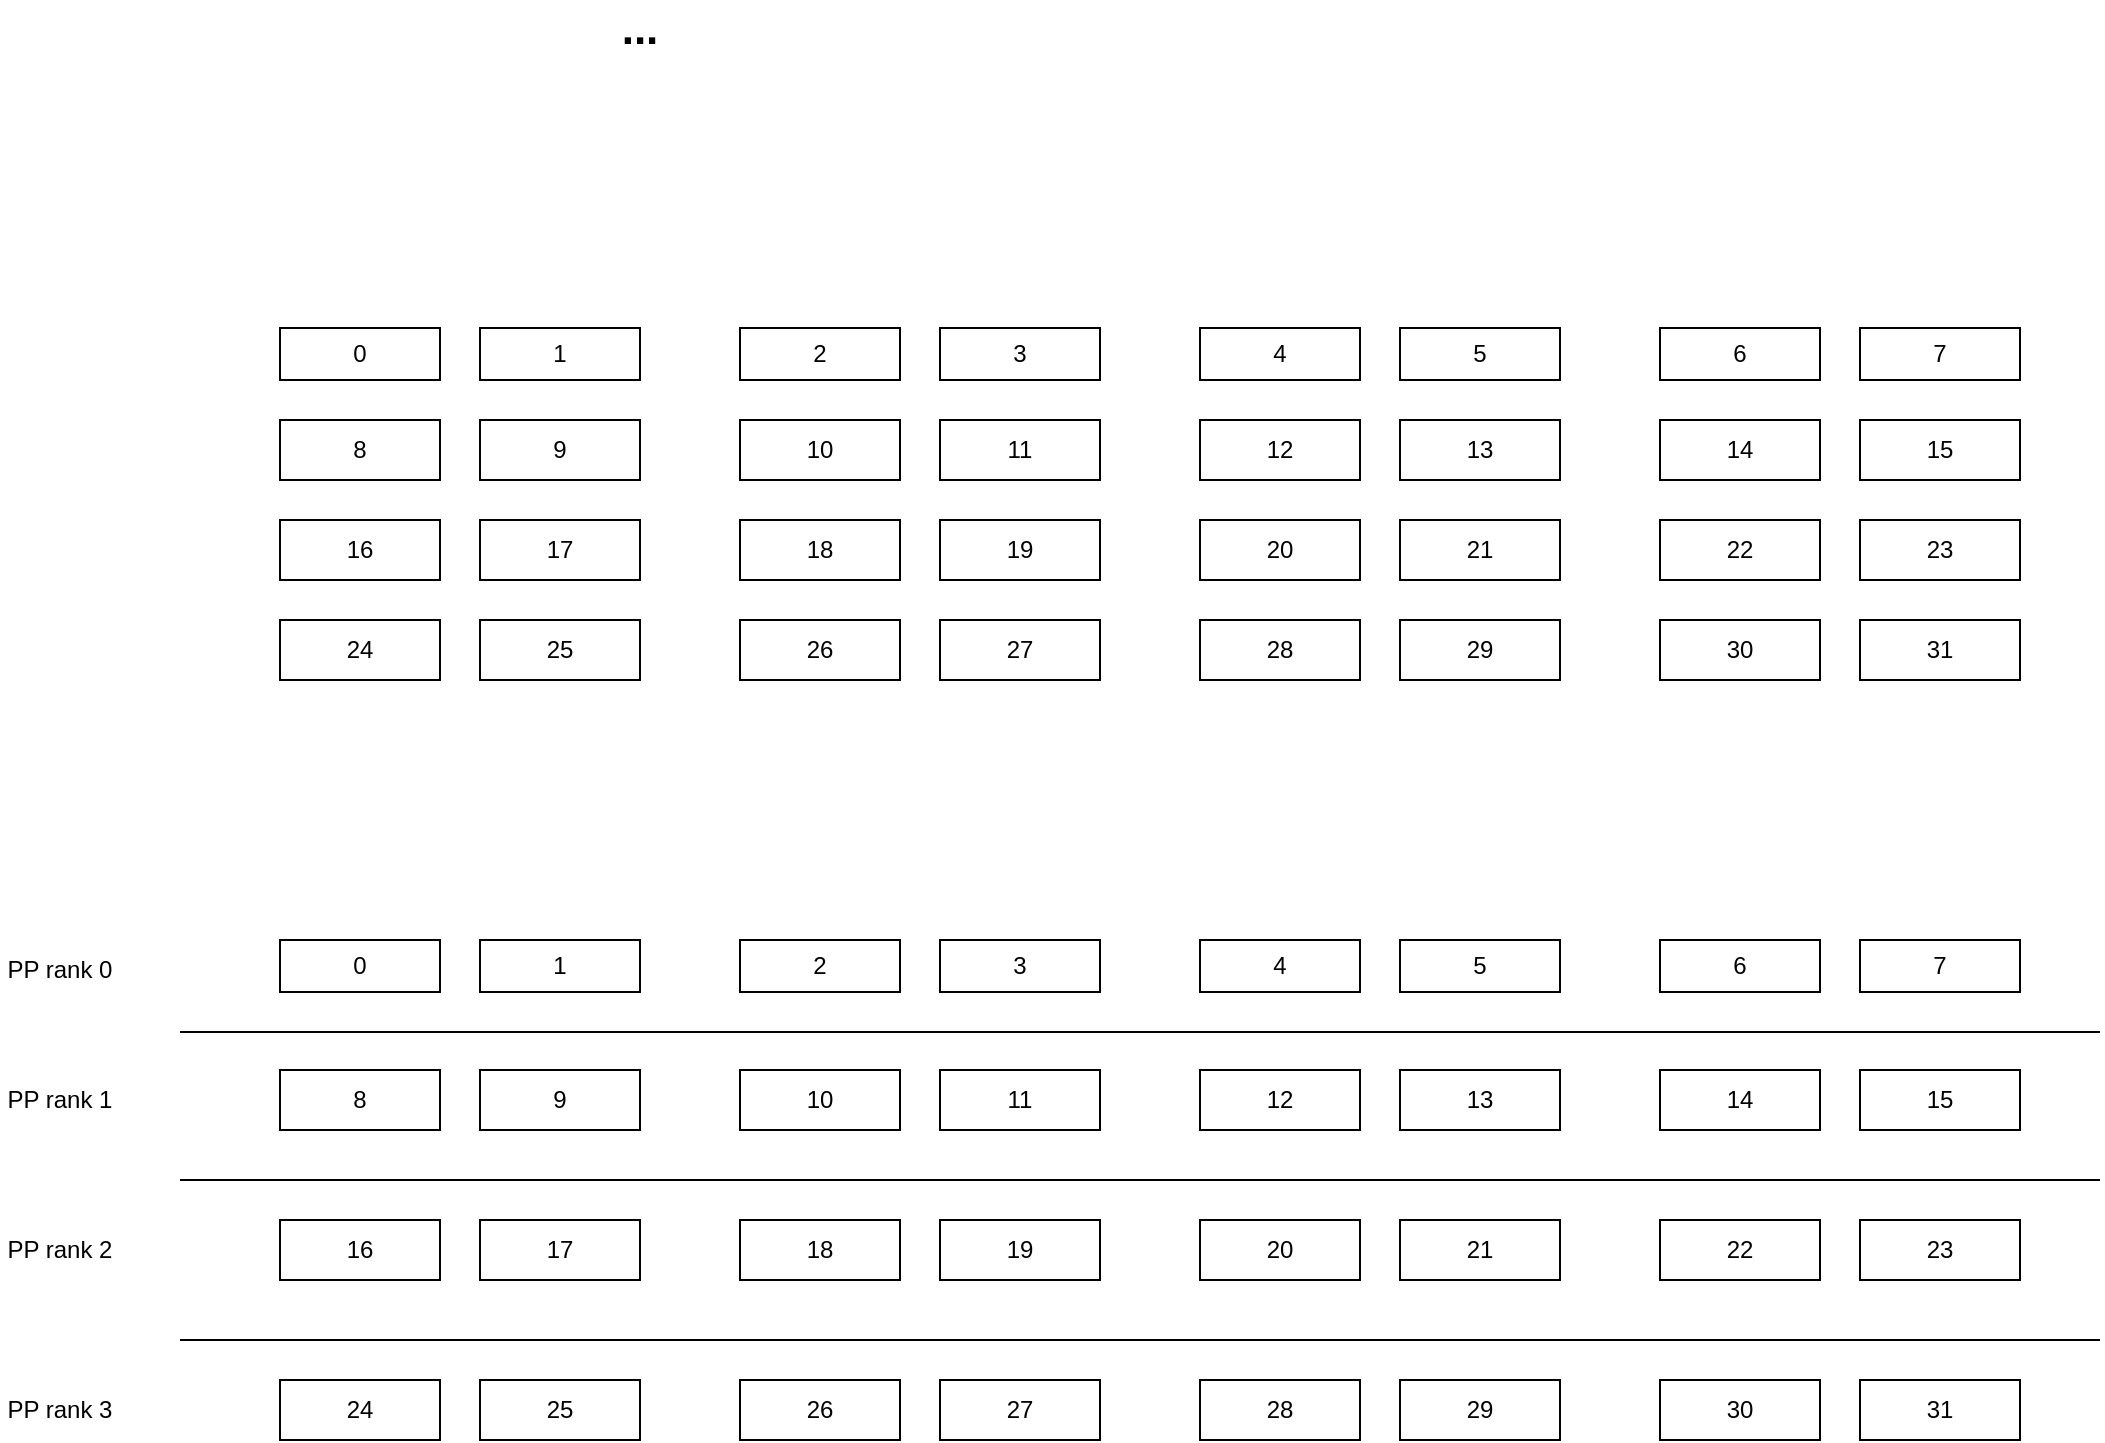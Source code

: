 <mxfile version="24.8.6">
  <diagram name="第 1 页" id="Zi4GGk7Z16Iysc7HUJtp">
    <mxGraphModel dx="1325" dy="712" grid="1" gridSize="10" guides="1" tooltips="1" connect="1" arrows="1" fold="1" page="1" pageScale="1" pageWidth="827" pageHeight="1169" math="0" shadow="0">
      <root>
        <mxCell id="0" />
        <mxCell id="1" parent="0" />
        <mxCell id="FVHX1fdU4rRc8w0IeoZv-3" value="0" style="rounded=0;whiteSpace=wrap;html=1;" vertex="1" parent="1">
          <mxGeometry x="180" y="214" width="80" height="26" as="geometry" />
        </mxCell>
        <mxCell id="FVHX1fdU4rRc8w0IeoZv-4" value="8" style="rounded=0;whiteSpace=wrap;html=1;" vertex="1" parent="1">
          <mxGeometry x="180" y="260" width="80" height="30" as="geometry" />
        </mxCell>
        <mxCell id="FVHX1fdU4rRc8w0IeoZv-5" value="16" style="rounded=0;whiteSpace=wrap;html=1;" vertex="1" parent="1">
          <mxGeometry x="180" y="310" width="80" height="30" as="geometry" />
        </mxCell>
        <mxCell id="FVHX1fdU4rRc8w0IeoZv-6" value="24" style="rounded=0;whiteSpace=wrap;html=1;" vertex="1" parent="1">
          <mxGeometry x="180" y="360" width="80" height="30" as="geometry" />
        </mxCell>
        <mxCell id="FVHX1fdU4rRc8w0IeoZv-8" value="1" style="rounded=0;whiteSpace=wrap;html=1;" vertex="1" parent="1">
          <mxGeometry x="280" y="214" width="80" height="26" as="geometry" />
        </mxCell>
        <mxCell id="FVHX1fdU4rRc8w0IeoZv-9" value="9" style="rounded=0;whiteSpace=wrap;html=1;" vertex="1" parent="1">
          <mxGeometry x="280" y="260" width="80" height="30" as="geometry" />
        </mxCell>
        <mxCell id="FVHX1fdU4rRc8w0IeoZv-10" value="17" style="rounded=0;whiteSpace=wrap;html=1;" vertex="1" parent="1">
          <mxGeometry x="280" y="310" width="80" height="30" as="geometry" />
        </mxCell>
        <mxCell id="FVHX1fdU4rRc8w0IeoZv-11" value="25" style="rounded=0;whiteSpace=wrap;html=1;" vertex="1" parent="1">
          <mxGeometry x="280" y="360" width="80" height="30" as="geometry" />
        </mxCell>
        <mxCell id="FVHX1fdU4rRc8w0IeoZv-52" value="&lt;font style=&quot;font-size: 22px;&quot;&gt;...&lt;/font&gt;" style="text;html=1;align=center;verticalAlign=middle;whiteSpace=wrap;rounded=0;fontStyle=1" vertex="1" parent="1">
          <mxGeometry x="330" y="50" width="60" height="30" as="geometry" />
        </mxCell>
        <mxCell id="FVHX1fdU4rRc8w0IeoZv-58" value="PP rank 0" style="text;html=1;align=center;verticalAlign=middle;whiteSpace=wrap;rounded=0;" vertex="1" parent="1">
          <mxGeometry x="40" y="520" width="60" height="30" as="geometry" />
        </mxCell>
        <mxCell id="FVHX1fdU4rRc8w0IeoZv-59" value="PP rank 1" style="text;html=1;align=center;verticalAlign=middle;whiteSpace=wrap;rounded=0;" vertex="1" parent="1">
          <mxGeometry x="40" y="585" width="60" height="30" as="geometry" />
        </mxCell>
        <mxCell id="FVHX1fdU4rRc8w0IeoZv-87" value="2" style="rounded=0;whiteSpace=wrap;html=1;" vertex="1" parent="1">
          <mxGeometry x="410" y="214" width="80" height="26" as="geometry" />
        </mxCell>
        <mxCell id="FVHX1fdU4rRc8w0IeoZv-88" value="10" style="rounded=0;whiteSpace=wrap;html=1;" vertex="1" parent="1">
          <mxGeometry x="410" y="260" width="80" height="30" as="geometry" />
        </mxCell>
        <mxCell id="FVHX1fdU4rRc8w0IeoZv-89" value="18" style="rounded=0;whiteSpace=wrap;html=1;" vertex="1" parent="1">
          <mxGeometry x="410" y="310" width="80" height="30" as="geometry" />
        </mxCell>
        <mxCell id="FVHX1fdU4rRc8w0IeoZv-90" value="26" style="rounded=0;whiteSpace=wrap;html=1;" vertex="1" parent="1">
          <mxGeometry x="410" y="360" width="80" height="30" as="geometry" />
        </mxCell>
        <mxCell id="FVHX1fdU4rRc8w0IeoZv-91" value="3" style="rounded=0;whiteSpace=wrap;html=1;" vertex="1" parent="1">
          <mxGeometry x="510" y="214" width="80" height="26" as="geometry" />
        </mxCell>
        <mxCell id="FVHX1fdU4rRc8w0IeoZv-92" value="11" style="rounded=0;whiteSpace=wrap;html=1;" vertex="1" parent="1">
          <mxGeometry x="510" y="260" width="80" height="30" as="geometry" />
        </mxCell>
        <mxCell id="FVHX1fdU4rRc8w0IeoZv-93" value="19" style="rounded=0;whiteSpace=wrap;html=1;" vertex="1" parent="1">
          <mxGeometry x="510" y="310" width="80" height="30" as="geometry" />
        </mxCell>
        <mxCell id="FVHX1fdU4rRc8w0IeoZv-94" value="27" style="rounded=0;whiteSpace=wrap;html=1;" vertex="1" parent="1">
          <mxGeometry x="510" y="360" width="80" height="30" as="geometry" />
        </mxCell>
        <mxCell id="FVHX1fdU4rRc8w0IeoZv-119" value="4" style="rounded=0;whiteSpace=wrap;html=1;" vertex="1" parent="1">
          <mxGeometry x="640" y="214" width="80" height="26" as="geometry" />
        </mxCell>
        <mxCell id="FVHX1fdU4rRc8w0IeoZv-120" value="12" style="rounded=0;whiteSpace=wrap;html=1;" vertex="1" parent="1">
          <mxGeometry x="640" y="260" width="80" height="30" as="geometry" />
        </mxCell>
        <mxCell id="FVHX1fdU4rRc8w0IeoZv-121" value="20" style="rounded=0;whiteSpace=wrap;html=1;" vertex="1" parent="1">
          <mxGeometry x="640" y="310" width="80" height="30" as="geometry" />
        </mxCell>
        <mxCell id="FVHX1fdU4rRc8w0IeoZv-122" value="28" style="rounded=0;whiteSpace=wrap;html=1;" vertex="1" parent="1">
          <mxGeometry x="640" y="360" width="80" height="30" as="geometry" />
        </mxCell>
        <mxCell id="FVHX1fdU4rRc8w0IeoZv-123" value="5" style="rounded=0;whiteSpace=wrap;html=1;" vertex="1" parent="1">
          <mxGeometry x="740" y="214" width="80" height="26" as="geometry" />
        </mxCell>
        <mxCell id="FVHX1fdU4rRc8w0IeoZv-124" value="13" style="rounded=0;whiteSpace=wrap;html=1;" vertex="1" parent="1">
          <mxGeometry x="740" y="260" width="80" height="30" as="geometry" />
        </mxCell>
        <mxCell id="FVHX1fdU4rRc8w0IeoZv-125" value="21" style="rounded=0;whiteSpace=wrap;html=1;" vertex="1" parent="1">
          <mxGeometry x="740" y="310" width="80" height="30" as="geometry" />
        </mxCell>
        <mxCell id="FVHX1fdU4rRc8w0IeoZv-126" value="29" style="rounded=0;whiteSpace=wrap;html=1;" vertex="1" parent="1">
          <mxGeometry x="740" y="360" width="80" height="30" as="geometry" />
        </mxCell>
        <mxCell id="FVHX1fdU4rRc8w0IeoZv-127" value="6" style="rounded=0;whiteSpace=wrap;html=1;" vertex="1" parent="1">
          <mxGeometry x="870" y="214" width="80" height="26" as="geometry" />
        </mxCell>
        <mxCell id="FVHX1fdU4rRc8w0IeoZv-128" value="14" style="rounded=0;whiteSpace=wrap;html=1;" vertex="1" parent="1">
          <mxGeometry x="870" y="260" width="80" height="30" as="geometry" />
        </mxCell>
        <mxCell id="FVHX1fdU4rRc8w0IeoZv-129" value="22" style="rounded=0;whiteSpace=wrap;html=1;" vertex="1" parent="1">
          <mxGeometry x="870" y="310" width="80" height="30" as="geometry" />
        </mxCell>
        <mxCell id="FVHX1fdU4rRc8w0IeoZv-130" value="30" style="rounded=0;whiteSpace=wrap;html=1;" vertex="1" parent="1">
          <mxGeometry x="870" y="360" width="80" height="30" as="geometry" />
        </mxCell>
        <mxCell id="FVHX1fdU4rRc8w0IeoZv-131" value="7" style="rounded=0;whiteSpace=wrap;html=1;" vertex="1" parent="1">
          <mxGeometry x="970" y="214" width="80" height="26" as="geometry" />
        </mxCell>
        <mxCell id="FVHX1fdU4rRc8w0IeoZv-132" value="15" style="rounded=0;whiteSpace=wrap;html=1;" vertex="1" parent="1">
          <mxGeometry x="970" y="260" width="80" height="30" as="geometry" />
        </mxCell>
        <mxCell id="FVHX1fdU4rRc8w0IeoZv-133" value="23" style="rounded=0;whiteSpace=wrap;html=1;" vertex="1" parent="1">
          <mxGeometry x="970" y="310" width="80" height="30" as="geometry" />
        </mxCell>
        <mxCell id="FVHX1fdU4rRc8w0IeoZv-134" value="31" style="rounded=0;whiteSpace=wrap;html=1;" vertex="1" parent="1">
          <mxGeometry x="970" y="360" width="80" height="30" as="geometry" />
        </mxCell>
        <mxCell id="FVHX1fdU4rRc8w0IeoZv-136" value="0" style="rounded=0;whiteSpace=wrap;html=1;" vertex="1" parent="1">
          <mxGeometry x="180" y="520" width="80" height="26" as="geometry" />
        </mxCell>
        <mxCell id="FVHX1fdU4rRc8w0IeoZv-137" value="8" style="rounded=0;whiteSpace=wrap;html=1;" vertex="1" parent="1">
          <mxGeometry x="180" y="585" width="80" height="30" as="geometry" />
        </mxCell>
        <mxCell id="FVHX1fdU4rRc8w0IeoZv-138" value="16" style="rounded=0;whiteSpace=wrap;html=1;" vertex="1" parent="1">
          <mxGeometry x="180" y="660" width="80" height="30" as="geometry" />
        </mxCell>
        <mxCell id="FVHX1fdU4rRc8w0IeoZv-139" value="24" style="rounded=0;whiteSpace=wrap;html=1;" vertex="1" parent="1">
          <mxGeometry x="180" y="740" width="80" height="30" as="geometry" />
        </mxCell>
        <mxCell id="FVHX1fdU4rRc8w0IeoZv-140" value="1" style="rounded=0;whiteSpace=wrap;html=1;" vertex="1" parent="1">
          <mxGeometry x="280" y="520" width="80" height="26" as="geometry" />
        </mxCell>
        <mxCell id="FVHX1fdU4rRc8w0IeoZv-141" value="9" style="rounded=0;whiteSpace=wrap;html=1;" vertex="1" parent="1">
          <mxGeometry x="280" y="585" width="80" height="30" as="geometry" />
        </mxCell>
        <mxCell id="FVHX1fdU4rRc8w0IeoZv-142" value="17" style="rounded=0;whiteSpace=wrap;html=1;" vertex="1" parent="1">
          <mxGeometry x="280" y="660" width="80" height="30" as="geometry" />
        </mxCell>
        <mxCell id="FVHX1fdU4rRc8w0IeoZv-143" value="25" style="rounded=0;whiteSpace=wrap;html=1;" vertex="1" parent="1">
          <mxGeometry x="280" y="740" width="80" height="30" as="geometry" />
        </mxCell>
        <mxCell id="FVHX1fdU4rRc8w0IeoZv-144" value="2" style="rounded=0;whiteSpace=wrap;html=1;" vertex="1" parent="1">
          <mxGeometry x="410" y="520" width="80" height="26" as="geometry" />
        </mxCell>
        <mxCell id="FVHX1fdU4rRc8w0IeoZv-145" value="10" style="rounded=0;whiteSpace=wrap;html=1;" vertex="1" parent="1">
          <mxGeometry x="410" y="585" width="80" height="30" as="geometry" />
        </mxCell>
        <mxCell id="FVHX1fdU4rRc8w0IeoZv-146" value="18" style="rounded=0;whiteSpace=wrap;html=1;" vertex="1" parent="1">
          <mxGeometry x="410" y="660" width="80" height="30" as="geometry" />
        </mxCell>
        <mxCell id="FVHX1fdU4rRc8w0IeoZv-147" value="26" style="rounded=0;whiteSpace=wrap;html=1;" vertex="1" parent="1">
          <mxGeometry x="410" y="740" width="80" height="30" as="geometry" />
        </mxCell>
        <mxCell id="FVHX1fdU4rRc8w0IeoZv-148" value="3" style="rounded=0;whiteSpace=wrap;html=1;" vertex="1" parent="1">
          <mxGeometry x="510" y="520" width="80" height="26" as="geometry" />
        </mxCell>
        <mxCell id="FVHX1fdU4rRc8w0IeoZv-149" value="11" style="rounded=0;whiteSpace=wrap;html=1;" vertex="1" parent="1">
          <mxGeometry x="510" y="585" width="80" height="30" as="geometry" />
        </mxCell>
        <mxCell id="FVHX1fdU4rRc8w0IeoZv-150" value="19" style="rounded=0;whiteSpace=wrap;html=1;" vertex="1" parent="1">
          <mxGeometry x="510" y="660" width="80" height="30" as="geometry" />
        </mxCell>
        <mxCell id="FVHX1fdU4rRc8w0IeoZv-151" value="27" style="rounded=0;whiteSpace=wrap;html=1;" vertex="1" parent="1">
          <mxGeometry x="510" y="740" width="80" height="30" as="geometry" />
        </mxCell>
        <mxCell id="FVHX1fdU4rRc8w0IeoZv-152" value="4" style="rounded=0;whiteSpace=wrap;html=1;" vertex="1" parent="1">
          <mxGeometry x="640" y="520" width="80" height="26" as="geometry" />
        </mxCell>
        <mxCell id="FVHX1fdU4rRc8w0IeoZv-153" value="12" style="rounded=0;whiteSpace=wrap;html=1;" vertex="1" parent="1">
          <mxGeometry x="640" y="585" width="80" height="30" as="geometry" />
        </mxCell>
        <mxCell id="FVHX1fdU4rRc8w0IeoZv-154" value="20" style="rounded=0;whiteSpace=wrap;html=1;" vertex="1" parent="1">
          <mxGeometry x="640" y="660" width="80" height="30" as="geometry" />
        </mxCell>
        <mxCell id="FVHX1fdU4rRc8w0IeoZv-155" value="28" style="rounded=0;whiteSpace=wrap;html=1;" vertex="1" parent="1">
          <mxGeometry x="640" y="740" width="80" height="30" as="geometry" />
        </mxCell>
        <mxCell id="FVHX1fdU4rRc8w0IeoZv-156" value="5" style="rounded=0;whiteSpace=wrap;html=1;" vertex="1" parent="1">
          <mxGeometry x="740" y="520" width="80" height="26" as="geometry" />
        </mxCell>
        <mxCell id="FVHX1fdU4rRc8w0IeoZv-157" value="13" style="rounded=0;whiteSpace=wrap;html=1;" vertex="1" parent="1">
          <mxGeometry x="740" y="585" width="80" height="30" as="geometry" />
        </mxCell>
        <mxCell id="FVHX1fdU4rRc8w0IeoZv-158" value="21" style="rounded=0;whiteSpace=wrap;html=1;" vertex="1" parent="1">
          <mxGeometry x="740" y="660" width="80" height="30" as="geometry" />
        </mxCell>
        <mxCell id="FVHX1fdU4rRc8w0IeoZv-159" value="29" style="rounded=0;whiteSpace=wrap;html=1;" vertex="1" parent="1">
          <mxGeometry x="740" y="740" width="80" height="30" as="geometry" />
        </mxCell>
        <mxCell id="FVHX1fdU4rRc8w0IeoZv-160" value="6" style="rounded=0;whiteSpace=wrap;html=1;" vertex="1" parent="1">
          <mxGeometry x="870" y="520" width="80" height="26" as="geometry" />
        </mxCell>
        <mxCell id="FVHX1fdU4rRc8w0IeoZv-161" value="14" style="rounded=0;whiteSpace=wrap;html=1;" vertex="1" parent="1">
          <mxGeometry x="870" y="585" width="80" height="30" as="geometry" />
        </mxCell>
        <mxCell id="FVHX1fdU4rRc8w0IeoZv-162" value="22" style="rounded=0;whiteSpace=wrap;html=1;" vertex="1" parent="1">
          <mxGeometry x="870" y="660" width="80" height="30" as="geometry" />
        </mxCell>
        <mxCell id="FVHX1fdU4rRc8w0IeoZv-163" value="30" style="rounded=0;whiteSpace=wrap;html=1;" vertex="1" parent="1">
          <mxGeometry x="870" y="740" width="80" height="30" as="geometry" />
        </mxCell>
        <mxCell id="FVHX1fdU4rRc8w0IeoZv-164" value="7" style="rounded=0;whiteSpace=wrap;html=1;" vertex="1" parent="1">
          <mxGeometry x="970" y="520" width="80" height="26" as="geometry" />
        </mxCell>
        <mxCell id="FVHX1fdU4rRc8w0IeoZv-165" value="15" style="rounded=0;whiteSpace=wrap;html=1;" vertex="1" parent="1">
          <mxGeometry x="970" y="585" width="80" height="30" as="geometry" />
        </mxCell>
        <mxCell id="FVHX1fdU4rRc8w0IeoZv-166" value="23" style="rounded=0;whiteSpace=wrap;html=1;" vertex="1" parent="1">
          <mxGeometry x="970" y="660" width="80" height="30" as="geometry" />
        </mxCell>
        <mxCell id="FVHX1fdU4rRc8w0IeoZv-167" value="31" style="rounded=0;whiteSpace=wrap;html=1;" vertex="1" parent="1">
          <mxGeometry x="970" y="740" width="80" height="30" as="geometry" />
        </mxCell>
        <mxCell id="FVHX1fdU4rRc8w0IeoZv-169" value="" style="endArrow=none;html=1;rounded=0;" edge="1" parent="1">
          <mxGeometry width="50" height="50" relative="1" as="geometry">
            <mxPoint x="130" y="566" as="sourcePoint" />
            <mxPoint x="1090" y="566" as="targetPoint" />
          </mxGeometry>
        </mxCell>
        <mxCell id="FVHX1fdU4rRc8w0IeoZv-170" value="" style="endArrow=none;html=1;rounded=0;" edge="1" parent="1">
          <mxGeometry width="50" height="50" relative="1" as="geometry">
            <mxPoint x="130" y="640" as="sourcePoint" />
            <mxPoint x="1090" y="640" as="targetPoint" />
          </mxGeometry>
        </mxCell>
        <mxCell id="FVHX1fdU4rRc8w0IeoZv-171" value="" style="endArrow=none;html=1;rounded=0;" edge="1" parent="1">
          <mxGeometry width="50" height="50" relative="1" as="geometry">
            <mxPoint x="130" y="720" as="sourcePoint" />
            <mxPoint x="1090" y="720" as="targetPoint" />
          </mxGeometry>
        </mxCell>
        <mxCell id="FVHX1fdU4rRc8w0IeoZv-172" value="PP rank 2" style="text;html=1;align=center;verticalAlign=middle;whiteSpace=wrap;rounded=0;" vertex="1" parent="1">
          <mxGeometry x="40" y="660" width="60" height="30" as="geometry" />
        </mxCell>
        <mxCell id="FVHX1fdU4rRc8w0IeoZv-173" value="PP rank 3" style="text;html=1;align=center;verticalAlign=middle;whiteSpace=wrap;rounded=0;" vertex="1" parent="1">
          <mxGeometry x="40" y="740" width="60" height="30" as="geometry" />
        </mxCell>
      </root>
    </mxGraphModel>
  </diagram>
</mxfile>
